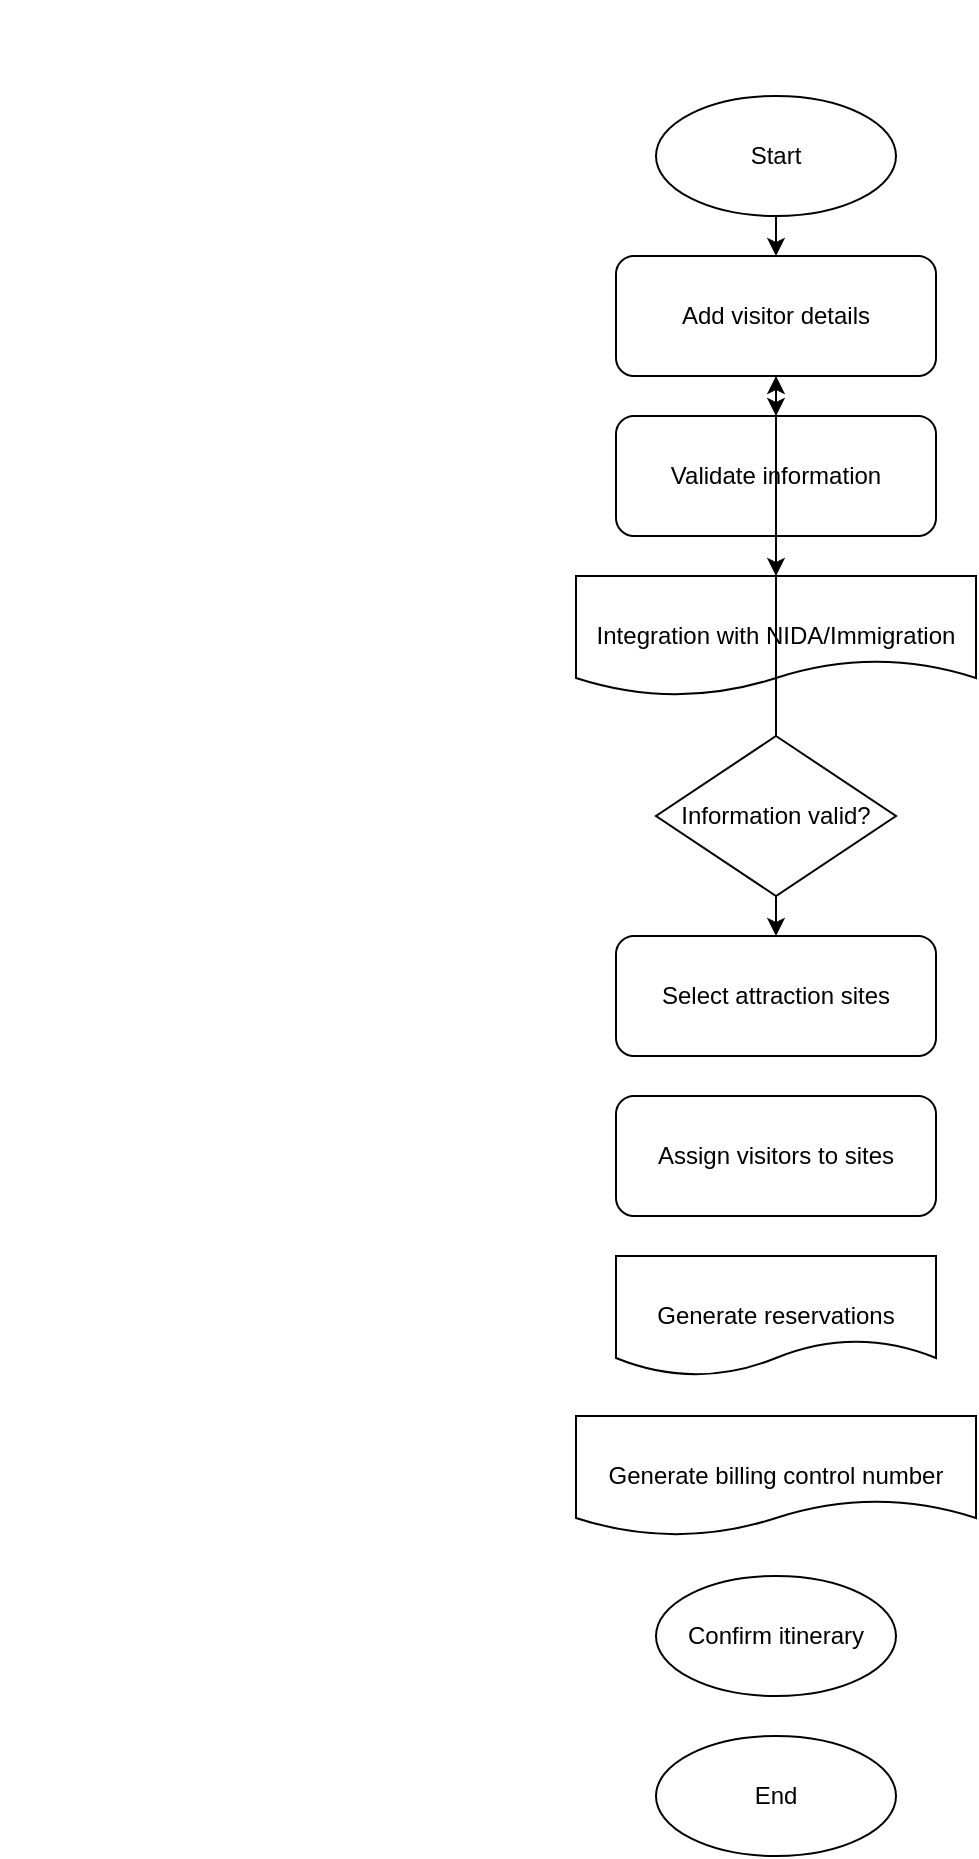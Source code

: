 <mxfile>
  <diagram name="Itinerary Creation Flow" id="I0oGbr5Qgdv6Yd_6r5mP">
    <mxGraphModel dx="1424" dy="891" grid="1" gridSize="10" guides="1" tooltips="1" connect="1" arrows="1" fold="1" page="1" pageScale="1" pageWidth="827" pageHeight="1169" math="0" shadow="0">
      <root>
        <mxCell id="0" />
        <mxCell id="1" parent="0" />
        <mxCell id="2" value="Start" style="ellipse;whiteSpace=wrap;html=1;" vertex="1" parent="1">
          <mxGeometry x="320" y="40" width="120" height="60" as="geometry" />
        </mxCell>
        <mxCell id="3" value="Add visitor details" style="rounded=1;whiteSpace=wrap;html=1;" vertex="1" parent="1">
          <mxGeometry x="300" y="120" width="160" height="60" as="geometry" />
        </mxCell>
        <mxCell id="4" style="edgeStyle=orthogonalEdgeStyle;rounded=0;orthogonalLoop=1;" edge="1" parent="1" source="2" target="3">
          <mxGeometry relative="1" as="geometry" />
        </mxCell>
        <mxCell id="5" value="Validate information" style="rounded=1;whiteSpace=wrap;html=1;" vertex="1" parent="1">
          <mxGeometry x="300" y="200" width="160" height="60" as="geometry" />
        </mxCell>
        <mxCell id="6" edge="1" parent="1" source="3" target="5" style="edgeStyle=orthogonalEdgeStyle;">
          <mxGeometry relative="1" as="geometry" />
        </mxCell>
        <mxCell id="7" value="Integration with NIDA/Immigration" style="shape=document;whiteSpace=wrap;html=1;" vertex="1" parent="1">
          <mxGeometry x="280" y="280" width="200" height="60" as="geometry" />
        </mxCell>
        <mxCell id="8" edge="1" parent="1" source="5" target="7">
          <mxGeometry relative="1" as="geometry" />
        </mxCell>
        <mxCell id="9" value="Information valid?" style="rhombus;whiteSpace=wrap;html=1;" vertex="1" parent="1">
          <mxGeometry x="320" y="360" width="120" height="80" as="geometry" />
        </mxCell>
        <mxCell id="10" edge="1" parent="1" source="7" target="9" />
        <mxCell id="11" edge="1" parent="1" source="9" target="3" style="edgeStyle=orthogonalEdgeStyle;">
          <mxGeometry relative="1" as="geometry">
            <mxPoint x="260" y="180" as="targetPoint"/>
          </mxGeometry>
        </mxCell>
        <mxCell id="12" value="Select attraction sites" style="rounded=1;whiteSpace=wrap;html=1;" vertex="1" parent="1">
          <mxGeometry x="300" y="460" width="160" height="60" as="geometry" />
        </mxCell>
        <mxCell id="13" edge="1" parent="1" source="9" target="12">
          <mxGeometry relative="1" as="geometry" />
        </mxCell>
        <mxCell id="14" value="Assign visitors to sites" style="rounded=1;whiteSpace=wrap;html=1;" vertex="1" parent="1">
          <mxGeometry x="300" y="540" width="160" height="60" as="geometry" />
        </mxCell>
        <mxCell id="15" edge="1" parent="1" source="12" target="14" />
        <mxCell id="16" value="Generate reservations" style="shape=document;whiteSpace=wrap;html=1;" vertex="1" parent="1">
          <mxGeometry x="300" y="620" width="160" height="60" as="geometry" />
        </mxCell>
        <mxCell id="17" edge="1" parent="1" source="14" target="16" />
        <mxCell id="18" value="Generate billing control number" style="shape=document;whiteSpace=wrap;html=1;" vertex="1" parent="1">
          <mxGeometry x="280" y="700" width="200" height="60" as="geometry" />
        </mxCell>
        <mxCell id="19" edge="1" parent="1" source="16" target="18" />
        <mxCell id="20" value="Confirm itinerary" style="ellipse;whiteSpace=wrap;html=1;" vertex="1" parent="1">
          <mxGeometry x="320" y="780" width="120" height="60" as="geometry" />
        </mxCell>
        <mxCell id="21" edge="1" parent="1" source="18" target="20" />
        <mxCell id="22" value="End" style="ellipse;whiteSpace=wrap;html=1;" vertex="1" parent="1">
          <mxGeometry x="320" y="860" width="120" height="60" as="geometry" />
        </mxCell>
        <mxCell id="23" edge="1" parent="1" source="20" target="22" />
      </root>
    </mxGraphModel>
  </diagram>
</mxfile>
